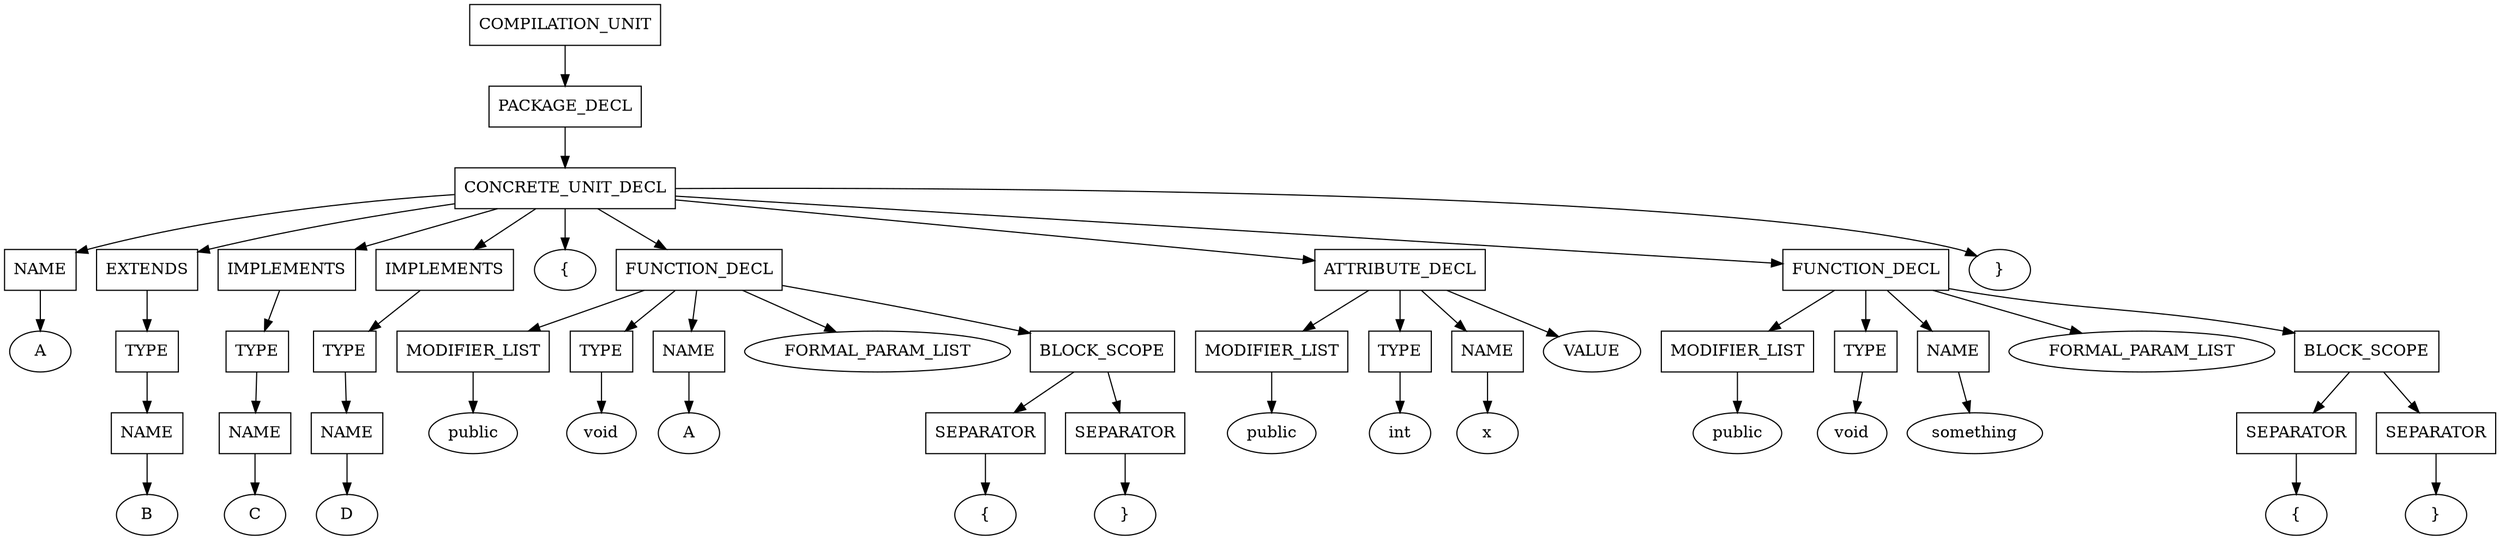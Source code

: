 digraph G {
	splines="TRUE";
	n_0 [label="COMPILATION_UNIT", shape="rectangle"]
	n_0 -> n_1
	n_1 [label="PACKAGE_DECL", shape="rectangle"]
	n_1 -> n_2
	n_2 [label="CONCRETE_UNIT_DECL", shape="rectangle"]
	n_2 -> n_3
	n_3 [label="NAME", shape="rectangle"]
	n_3 -> n_12
	n_12 [label="A", shape="ellipse"]
	n_2 -> n_4
	n_4 [label="EXTENDS", shape="rectangle"]
	n_4 -> n_13
	n_13 [label="TYPE", shape="rectangle"]
	n_13 -> n_30
	n_30 [label="NAME", shape="rectangle"]
	n_30 -> n_46
	n_46 [label="B", shape="ellipse"]
	n_2 -> n_5
	n_5 [label="IMPLEMENTS", shape="rectangle"]
	n_5 -> n_14
	n_14 [label="TYPE", shape="rectangle"]
	n_14 -> n_31
	n_31 [label="NAME", shape="rectangle"]
	n_31 -> n_47
	n_47 [label="C", shape="ellipse"]
	n_2 -> n_6
	n_6 [label="IMPLEMENTS", shape="rectangle"]
	n_6 -> n_15
	n_15 [label="TYPE", shape="rectangle"]
	n_15 -> n_32
	n_32 [label="NAME", shape="rectangle"]
	n_32 -> n_48
	n_48 [label="D", shape="ellipse"]
	n_2 -> n_7
	n_7 [label="{", shape="ellipse"]
	n_2 -> n_8
	n_8 [label="FUNCTION_DECL", shape="rectangle"]
	n_8 -> n_16
	n_16 [label="MODIFIER_LIST", shape="rectangle"]
	n_16 -> n_33
	n_33 [label="public", shape="ellipse"]
	n_8 -> n_17
	n_17 [label="TYPE", shape="rectangle"]
	n_17 -> n_34
	n_34 [label="void", shape="ellipse"]
	n_8 -> n_18
	n_18 [label="NAME", shape="rectangle"]
	n_18 -> n_35
	n_35 [label="A", shape="ellipse"]
	n_8 -> n_19
	n_19 [label="FORMAL_PARAM_LIST", shape="ellipse"]
	n_8 -> n_20
	n_20 [label="BLOCK_SCOPE", shape="rectangle"]
	n_20 -> n_36
	n_36 [label="SEPARATOR", shape="rectangle"]
	n_36 -> n_49
	n_49 [label="{", shape="ellipse"]
	n_20 -> n_37
	n_37 [label="SEPARATOR", shape="rectangle"]
	n_37 -> n_50
	n_50 [label="}", shape="ellipse"]
	n_2 -> n_9
	n_9 [label="ATTRIBUTE_DECL", shape="rectangle"]
	n_9 -> n_21
	n_21 [label="MODIFIER_LIST", shape="rectangle"]
	n_21 -> n_38
	n_38 [label="public", shape="ellipse"]
	n_9 -> n_22
	n_22 [label="TYPE", shape="rectangle"]
	n_22 -> n_39
	n_39 [label="int", shape="ellipse"]
	n_9 -> n_23
	n_23 [label="NAME", shape="rectangle"]
	n_23 -> n_40
	n_40 [label="x", shape="ellipse"]
	n_9 -> n_24
	n_24 [label="VALUE", shape="ellipse"]
	n_2 -> n_10
	n_10 [label="FUNCTION_DECL", shape="rectangle"]
	n_10 -> n_25
	n_25 [label="MODIFIER_LIST", shape="rectangle"]
	n_25 -> n_41
	n_41 [label="public", shape="ellipse"]
	n_10 -> n_26
	n_26 [label="TYPE", shape="rectangle"]
	n_26 -> n_42
	n_42 [label="void", shape="ellipse"]
	n_10 -> n_27
	n_27 [label="NAME", shape="rectangle"]
	n_27 -> n_43
	n_43 [label="something", shape="ellipse"]
	n_10 -> n_28
	n_28 [label="FORMAL_PARAM_LIST", shape="ellipse"]
	n_10 -> n_29
	n_29 [label="BLOCK_SCOPE", shape="rectangle"]
	n_29 -> n_44
	n_44 [label="SEPARATOR", shape="rectangle"]
	n_44 -> n_51
	n_51 [label="{", shape="ellipse"]
	n_29 -> n_45
	n_45 [label="SEPARATOR", shape="rectangle"]
	n_45 -> n_52
	n_52 [label="}", shape="ellipse"]
	n_2 -> n_11
	n_11 [label="}", shape="ellipse"]
}